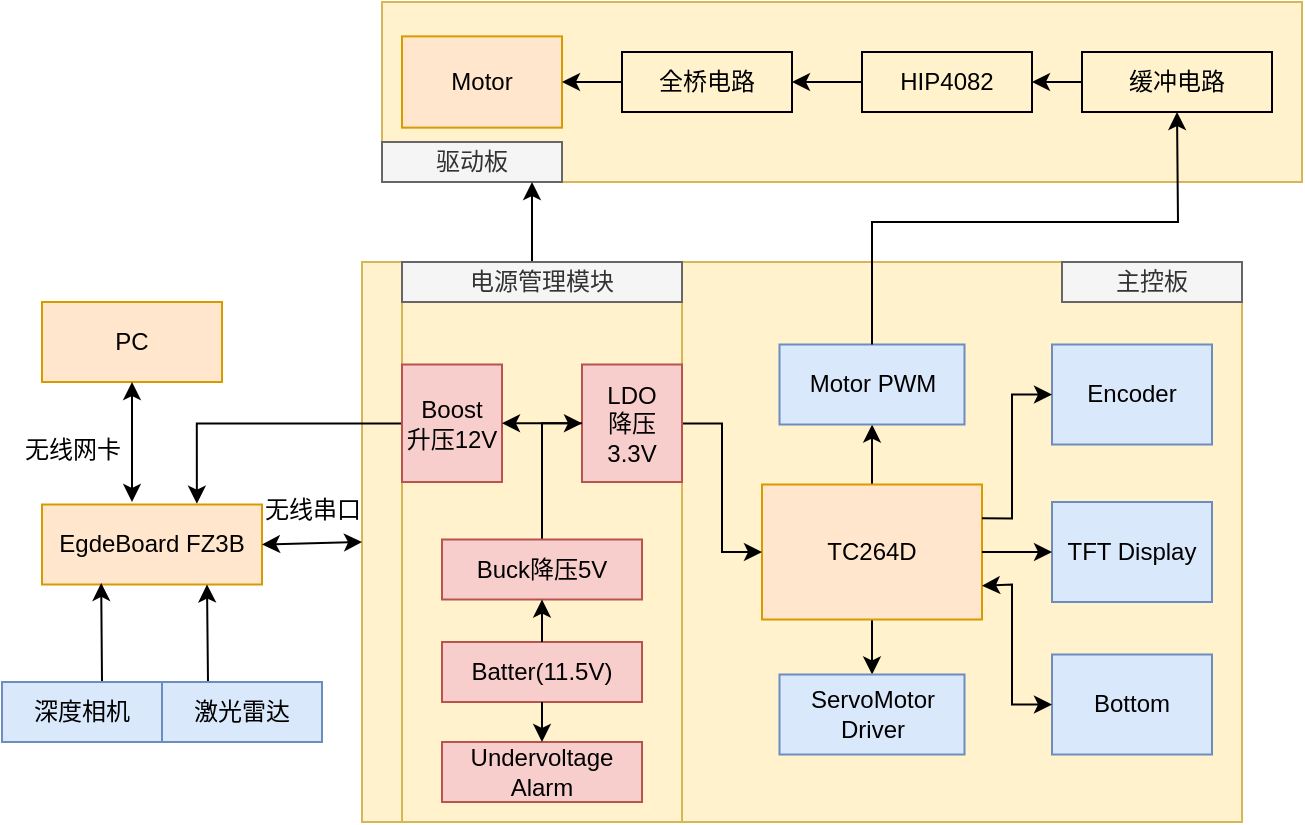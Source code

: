<mxfile version="24.0.2" type="github">
  <diagram name="第 1 页" id="tW3CXmPOTFtlpqPluhd4">
    <mxGraphModel dx="1181" dy="662" grid="1" gridSize="10" guides="1" tooltips="1" connect="1" arrows="1" fold="1" page="1" pageScale="1" pageWidth="827" pageHeight="1169" math="0" shadow="0">
      <root>
        <mxCell id="0" />
        <mxCell id="1" parent="0" />
        <mxCell id="CNmatFPKbzWSkCiTwap3-4" value="" style="rounded=0;whiteSpace=wrap;html=1;fillColor=#fff2cc;strokeColor=#d6b656;" parent="1" vertex="1">
          <mxGeometry x="210" y="380" width="440" height="280" as="geometry" />
        </mxCell>
        <mxCell id="CNmatFPKbzWSkCiTwap3-1" value="" style="rounded=0;whiteSpace=wrap;html=1;glass=0;fillColor=#fff2cc;strokeColor=#d6b656;" parent="1" vertex="1">
          <mxGeometry x="220" y="250" width="460" height="90" as="geometry" />
        </mxCell>
        <mxCell id="CNmatFPKbzWSkCiTwap3-3" value="驱动板" style="rounded=0;whiteSpace=wrap;html=1;fillColor=#f5f5f5;strokeColor=#666666;fontColor=#333333;" parent="1" vertex="1">
          <mxGeometry x="220" y="320" width="90" height="20" as="geometry" />
        </mxCell>
        <mxCell id="CNmatFPKbzWSkCiTwap3-35" value="" style="rounded=0;whiteSpace=wrap;html=1;fillColor=#fff2cc;strokeColor=#d6b656;" parent="1" vertex="1">
          <mxGeometry x="230" y="380" width="140" height="280" as="geometry" />
        </mxCell>
        <mxCell id="CNmatFPKbzWSkCiTwap3-14" value="" style="edgeStyle=orthogonalEdgeStyle;rounded=0;orthogonalLoop=1;jettySize=auto;html=1;" parent="1" source="CNmatFPKbzWSkCiTwap3-5" target="CNmatFPKbzWSkCiTwap3-9" edge="1">
          <mxGeometry relative="1" as="geometry" />
        </mxCell>
        <mxCell id="CNmatFPKbzWSkCiTwap3-16" value="" style="edgeStyle=orthogonalEdgeStyle;rounded=0;orthogonalLoop=1;jettySize=auto;html=1;" parent="1" source="CNmatFPKbzWSkCiTwap3-5" target="CNmatFPKbzWSkCiTwap3-10" edge="1">
          <mxGeometry relative="1" as="geometry" />
        </mxCell>
        <mxCell id="CNmatFPKbzWSkCiTwap3-5" value="TC264D" style="rounded=0;whiteSpace=wrap;html=1;fillColor=#ffe6cc;strokeColor=#d79b00;" parent="1" vertex="1">
          <mxGeometry x="410" y="491.25" width="110" height="67.5" as="geometry" />
        </mxCell>
        <mxCell id="CNmatFPKbzWSkCiTwap3-6" value="TFT Display" style="rounded=0;whiteSpace=wrap;html=1;fillColor=#dae8fc;strokeColor=#6c8ebf;" parent="1" vertex="1">
          <mxGeometry x="555" y="500" width="80" height="50" as="geometry" />
        </mxCell>
        <mxCell id="CNmatFPKbzWSkCiTwap3-7" value="Bottom" style="rounded=0;whiteSpace=wrap;html=1;fillColor=#dae8fc;strokeColor=#6c8ebf;" parent="1" vertex="1">
          <mxGeometry x="555" y="576.25" width="80" height="50" as="geometry" />
        </mxCell>
        <mxCell id="CNmatFPKbzWSkCiTwap3-8" value="Encoder" style="rounded=0;whiteSpace=wrap;html=1;fillColor=#dae8fc;strokeColor=#6c8ebf;" parent="1" vertex="1">
          <mxGeometry x="555" y="421.25" width="80" height="50" as="geometry" />
        </mxCell>
        <mxCell id="CNmatFPKbzWSkCiTwap3-9" value="Motor PWM" style="rounded=0;whiteSpace=wrap;html=1;fillColor=#dae8fc;strokeColor=#6c8ebf;" parent="1" vertex="1">
          <mxGeometry x="418.75" y="421.25" width="92.5" height="40" as="geometry" />
        </mxCell>
        <mxCell id="CNmatFPKbzWSkCiTwap3-10" value="ServoMotor&lt;br style=&quot;border-color: var(--border-color);&quot;&gt;Driver" style="rounded=0;whiteSpace=wrap;html=1;fillColor=#dae8fc;strokeColor=#6c8ebf;" parent="1" vertex="1">
          <mxGeometry x="418.75" y="586.25" width="92.5" height="40" as="geometry" />
        </mxCell>
        <mxCell id="CNmatFPKbzWSkCiTwap3-17" value="" style="endArrow=classic;html=1;rounded=0;exitX=1;exitY=0.5;exitDx=0;exitDy=0;entryX=0;entryY=0.5;entryDx=0;entryDy=0;" parent="1" source="CNmatFPKbzWSkCiTwap3-5" target="CNmatFPKbzWSkCiTwap3-6" edge="1">
          <mxGeometry width="50" height="50" relative="1" as="geometry">
            <mxPoint x="195" y="671.25" as="sourcePoint" />
            <mxPoint x="245" y="621.25" as="targetPoint" />
          </mxGeometry>
        </mxCell>
        <mxCell id="CNmatFPKbzWSkCiTwap3-18" value="" style="endArrow=classic;html=1;rounded=0;exitX=1;exitY=0.25;exitDx=0;exitDy=0;entryX=0;entryY=0.5;entryDx=0;entryDy=0;" parent="1" source="CNmatFPKbzWSkCiTwap3-5" target="CNmatFPKbzWSkCiTwap3-8" edge="1">
          <mxGeometry width="50" height="50" relative="1" as="geometry">
            <mxPoint x="195" y="671.25" as="sourcePoint" />
            <mxPoint x="245" y="621.25" as="targetPoint" />
            <Array as="points">
              <mxPoint x="535" y="508.25" />
              <mxPoint x="535" y="446.25" />
            </Array>
          </mxGeometry>
        </mxCell>
        <mxCell id="CNmatFPKbzWSkCiTwap3-22" value="" style="endArrow=classic;startArrow=classic;html=1;rounded=0;entryX=0;entryY=0.5;entryDx=0;entryDy=0;exitX=1;exitY=0.75;exitDx=0;exitDy=0;" parent="1" source="CNmatFPKbzWSkCiTwap3-5" target="CNmatFPKbzWSkCiTwap3-7" edge="1">
          <mxGeometry width="50" height="50" relative="1" as="geometry">
            <mxPoint x="195" y="671.25" as="sourcePoint" />
            <mxPoint x="245" y="621.25" as="targetPoint" />
            <Array as="points">
              <mxPoint x="535" y="541.25" />
              <mxPoint x="535" y="601.25" />
            </Array>
          </mxGeometry>
        </mxCell>
        <mxCell id="CNmatFPKbzWSkCiTwap3-23" value="Undervoltage Alarm" style="rounded=0;whiteSpace=wrap;html=1;fillColor=#f8cecc;strokeColor=#b85450;" parent="1" vertex="1">
          <mxGeometry x="250" y="620" width="100" height="30" as="geometry" />
        </mxCell>
        <mxCell id="CNmatFPKbzWSkCiTwap3-25" value="Batter(11.5V)" style="rounded=0;whiteSpace=wrap;html=1;fillColor=#f8cecc;strokeColor=#b85450;" parent="1" vertex="1">
          <mxGeometry x="250" y="570" width="100" height="30" as="geometry" />
        </mxCell>
        <mxCell id="CNmatFPKbzWSkCiTwap3-42" value="" style="edgeStyle=orthogonalEdgeStyle;rounded=0;orthogonalLoop=1;jettySize=auto;html=1;entryX=0.5;entryY=1;entryDx=0;entryDy=0;" parent="1" source="CNmatFPKbzWSkCiTwap3-26" target="CNmatFPKbzWSkCiTwap3-27" edge="1">
          <mxGeometry relative="1" as="geometry">
            <Array as="points">
              <mxPoint x="300" y="461" />
            </Array>
          </mxGeometry>
        </mxCell>
        <mxCell id="CNmatFPKbzWSkCiTwap3-26" value="Buck降压5V" style="rounded=0;whiteSpace=wrap;html=1;fillColor=#f8cecc;strokeColor=#b85450;" parent="1" vertex="1">
          <mxGeometry x="250" y="518.75" width="100" height="30" as="geometry" />
        </mxCell>
        <mxCell id="CNmatFPKbzWSkCiTwap3-28" value="" style="edgeStyle=orthogonalEdgeStyle;rounded=0;orthogonalLoop=1;jettySize=auto;html=1;entryX=0;entryY=0.5;entryDx=0;entryDy=0;" parent="1" source="CNmatFPKbzWSkCiTwap3-27" target="CNmatFPKbzWSkCiTwap3-5" edge="1">
          <mxGeometry relative="1" as="geometry" />
        </mxCell>
        <mxCell id="CNmatFPKbzWSkCiTwap3-27" value="LDO&lt;br&gt;降压3.3V" style="rounded=0;whiteSpace=wrap;html=1;direction=south;fillColor=#f8cecc;strokeColor=#b85450;" parent="1" vertex="1">
          <mxGeometry x="320" y="431.25" width="50" height="58.75" as="geometry" />
        </mxCell>
        <mxCell id="CNmatFPKbzWSkCiTwap3-30" value="" style="endArrow=classic;html=1;rounded=0;exitX=0.5;exitY=0;exitDx=0;exitDy=0;entryX=0.5;entryY=1;entryDx=0;entryDy=0;" parent="1" source="CNmatFPKbzWSkCiTwap3-25" target="CNmatFPKbzWSkCiTwap3-26" edge="1">
          <mxGeometry width="50" height="50" relative="1" as="geometry">
            <mxPoint x="220" y="540" as="sourcePoint" />
            <mxPoint x="270" y="490" as="targetPoint" />
          </mxGeometry>
        </mxCell>
        <mxCell id="CNmatFPKbzWSkCiTwap3-33" value="" style="endArrow=classic;html=1;rounded=0;exitX=0.5;exitY=1;exitDx=0;exitDy=0;entryX=0.5;entryY=0;entryDx=0;entryDy=0;" parent="1" target="CNmatFPKbzWSkCiTwap3-23" edge="1">
          <mxGeometry width="50" height="50" relative="1" as="geometry">
            <mxPoint x="300" y="600" as="sourcePoint" />
            <mxPoint x="270" y="490" as="targetPoint" />
          </mxGeometry>
        </mxCell>
        <mxCell id="CNmatFPKbzWSkCiTwap3-34" value="主控板" style="rounded=0;whiteSpace=wrap;html=1;fillColor=#f5f5f5;fontColor=#333333;strokeColor=#666666;" parent="1" vertex="1">
          <mxGeometry x="560" y="380" width="90" height="20" as="geometry" />
        </mxCell>
        <mxCell id="CNmatFPKbzWSkCiTwap3-40" value="" style="edgeStyle=orthogonalEdgeStyle;rounded=0;orthogonalLoop=1;jettySize=auto;html=1;" parent="1" source="CNmatFPKbzWSkCiTwap3-38" target="CNmatFPKbzWSkCiTwap3-3" edge="1">
          <mxGeometry relative="1" as="geometry">
            <Array as="points">
              <mxPoint x="295" y="350" />
              <mxPoint x="295" y="350" />
            </Array>
          </mxGeometry>
        </mxCell>
        <mxCell id="CNmatFPKbzWSkCiTwap3-38" value="电源管理模块" style="rounded=0;whiteSpace=wrap;html=1;fillColor=#f5f5f5;fontColor=#333333;strokeColor=#666666;" parent="1" vertex="1">
          <mxGeometry x="230" y="380" width="140" height="20" as="geometry" />
        </mxCell>
        <mxCell id="CNmatFPKbzWSkCiTwap3-47" value="" style="edgeStyle=orthogonalEdgeStyle;rounded=0;orthogonalLoop=1;jettySize=auto;html=1;entryX=0.704;entryY=-0.01;entryDx=0;entryDy=0;entryPerimeter=0;" parent="1" source="CNmatFPKbzWSkCiTwap3-43" target="CNmatFPKbzWSkCiTwap3-46" edge="1">
          <mxGeometry relative="1" as="geometry" />
        </mxCell>
        <mxCell id="CNmatFPKbzWSkCiTwap3-43" value="Boost&lt;br&gt;升压12V" style="rounded=0;whiteSpace=wrap;html=1;direction=south;fillColor=#f8cecc;strokeColor=#b85450;" parent="1" vertex="1">
          <mxGeometry x="230" y="431.25" width="50" height="58.75" as="geometry" />
        </mxCell>
        <mxCell id="CNmatFPKbzWSkCiTwap3-45" value="" style="endArrow=classic;html=1;rounded=0;" parent="1" edge="1">
          <mxGeometry width="50" height="50" relative="1" as="geometry">
            <mxPoint x="320" y="460.57" as="sourcePoint" />
            <mxPoint x="280" y="460.57" as="targetPoint" />
          </mxGeometry>
        </mxCell>
        <mxCell id="CNmatFPKbzWSkCiTwap3-46" value="EgdeBoard FZ3B" style="whiteSpace=wrap;html=1;rounded=0;fillColor=#ffe6cc;strokeColor=#d79b00;" parent="1" vertex="1">
          <mxGeometry x="50" y="501.25" width="110" height="40" as="geometry" />
        </mxCell>
        <mxCell id="CNmatFPKbzWSkCiTwap3-49" value="" style="endArrow=classic;startArrow=classic;html=1;rounded=0;exitX=0;exitY=0.5;exitDx=0;exitDy=0;entryX=1;entryY=0.5;entryDx=0;entryDy=0;" parent="1" source="CNmatFPKbzWSkCiTwap3-4" target="CNmatFPKbzWSkCiTwap3-46" edge="1">
          <mxGeometry width="50" height="50" relative="1" as="geometry">
            <mxPoint x="490" y="560" as="sourcePoint" />
            <mxPoint x="540" y="510" as="targetPoint" />
          </mxGeometry>
        </mxCell>
        <mxCell id="CNmatFPKbzWSkCiTwap3-50" value="无线串口" style="text;html=1;align=center;verticalAlign=middle;resizable=0;points=[];autosize=1;strokeColor=none;fillColor=none;" parent="1" vertex="1">
          <mxGeometry x="150" y="488.75" width="70" height="30" as="geometry" />
        </mxCell>
        <mxCell id="CNmatFPKbzWSkCiTwap3-51" value="PC" style="whiteSpace=wrap;html=1;rounded=0;fillColor=#ffe6cc;strokeColor=#d79b00;direction=west;" parent="1" vertex="1">
          <mxGeometry x="50" y="400" width="90" height="40" as="geometry" />
        </mxCell>
        <mxCell id="CNmatFPKbzWSkCiTwap3-53" value="" style="endArrow=classic;startArrow=classic;html=1;rounded=0;entryX=0.5;entryY=0;entryDx=0;entryDy=0;" parent="1" target="CNmatFPKbzWSkCiTwap3-51" edge="1">
          <mxGeometry width="50" height="50" relative="1" as="geometry">
            <mxPoint x="95" y="500" as="sourcePoint" />
            <mxPoint x="565" y="471.25" as="targetPoint" />
          </mxGeometry>
        </mxCell>
        <mxCell id="CNmatFPKbzWSkCiTwap3-54" value="无线网卡" style="text;html=1;align=center;verticalAlign=middle;resizable=0;points=[];autosize=1;strokeColor=none;fillColor=none;" parent="1" vertex="1">
          <mxGeometry x="30" y="458.75" width="70" height="30" as="geometry" />
        </mxCell>
        <mxCell id="CNmatFPKbzWSkCiTwap3-63" value="" style="edgeStyle=orthogonalEdgeStyle;rounded=0;orthogonalLoop=1;jettySize=auto;html=1;" parent="1" source="CNmatFPKbzWSkCiTwap3-59" target="CNmatFPKbzWSkCiTwap3-60" edge="1">
          <mxGeometry relative="1" as="geometry" />
        </mxCell>
        <mxCell id="CNmatFPKbzWSkCiTwap3-59" value="缓冲电路" style="rounded=0;whiteSpace=wrap;html=1;fillColor=none;" parent="1" vertex="1">
          <mxGeometry x="570" y="275" width="95" height="30" as="geometry" />
        </mxCell>
        <mxCell id="CNmatFPKbzWSkCiTwap3-70" value="" style="edgeStyle=orthogonalEdgeStyle;rounded=0;orthogonalLoop=1;jettySize=auto;html=1;" parent="1" source="CNmatFPKbzWSkCiTwap3-60" target="CNmatFPKbzWSkCiTwap3-68" edge="1">
          <mxGeometry relative="1" as="geometry" />
        </mxCell>
        <mxCell id="CNmatFPKbzWSkCiTwap3-60" value="HIP4082" style="rounded=0;whiteSpace=wrap;html=1;direction=west;fillColor=none;" parent="1" vertex="1">
          <mxGeometry x="460" y="275" width="85" height="30" as="geometry" />
        </mxCell>
        <mxCell id="CNmatFPKbzWSkCiTwap3-65" value="" style="endArrow=classic;html=1;rounded=0;exitX=0.5;exitY=0;exitDx=0;exitDy=0;entryX=0.5;entryY=1;entryDx=0;entryDy=0;" parent="1" source="CNmatFPKbzWSkCiTwap3-9" target="CNmatFPKbzWSkCiTwap3-59" edge="1">
          <mxGeometry width="50" height="50" relative="1" as="geometry">
            <mxPoint x="550" y="590" as="sourcePoint" />
            <mxPoint x="600" y="540" as="targetPoint" />
            <Array as="points">
              <mxPoint x="465" y="360" />
              <mxPoint x="618" y="360" />
            </Array>
          </mxGeometry>
        </mxCell>
        <mxCell id="CNmatFPKbzWSkCiTwap3-66" value="Motor" style="whiteSpace=wrap;html=1;rounded=0;direction=west;fillColor=#ffe6cc;strokeColor=#d79b00;" parent="1" vertex="1">
          <mxGeometry x="230" y="267.19" width="80" height="45.63" as="geometry" />
        </mxCell>
        <mxCell id="CNmatFPKbzWSkCiTwap3-71" value="" style="edgeStyle=orthogonalEdgeStyle;rounded=0;orthogonalLoop=1;jettySize=auto;html=1;" parent="1" source="CNmatFPKbzWSkCiTwap3-68" target="CNmatFPKbzWSkCiTwap3-66" edge="1">
          <mxGeometry relative="1" as="geometry" />
        </mxCell>
        <mxCell id="CNmatFPKbzWSkCiTwap3-68" value="全桥电路" style="rounded=0;whiteSpace=wrap;html=1;direction=west;fillColor=none;" parent="1" vertex="1">
          <mxGeometry x="340" y="275" width="85" height="30" as="geometry" />
        </mxCell>
        <mxCell id="uDjpolRC2hDYAw5DKu9C-5" value="" style="endArrow=classic;html=1;rounded=0;exitX=0.5;exitY=0;exitDx=0;exitDy=0;entryX=0.75;entryY=1;entryDx=0;entryDy=0;" edge="1" parent="1" source="uDjpolRC2hDYAw5DKu9C-3" target="CNmatFPKbzWSkCiTwap3-46">
          <mxGeometry width="50" height="50" relative="1" as="geometry">
            <mxPoint x="250" y="580" as="sourcePoint" />
            <mxPoint x="300" y="530" as="targetPoint" />
            <Array as="points">
              <mxPoint x="133" y="590" />
            </Array>
          </mxGeometry>
        </mxCell>
        <mxCell id="uDjpolRC2hDYAw5DKu9C-3" value="激光雷达" style="rounded=0;whiteSpace=wrap;html=1;fillColor=#dae8fc;strokeColor=#6c8ebf;" vertex="1" parent="1">
          <mxGeometry x="110" y="590" width="80" height="30" as="geometry" />
        </mxCell>
        <mxCell id="uDjpolRC2hDYAw5DKu9C-7" value="" style="endArrow=classic;html=1;rounded=0;exitX=0.5;exitY=0;exitDx=0;exitDy=0;entryX=0.269;entryY=0.981;entryDx=0;entryDy=0;entryPerimeter=0;" edge="1" parent="1" source="uDjpolRC2hDYAw5DKu9C-1" target="CNmatFPKbzWSkCiTwap3-46">
          <mxGeometry width="50" height="50" relative="1" as="geometry">
            <mxPoint x="180" y="600" as="sourcePoint" />
            <mxPoint x="230" y="550" as="targetPoint" />
            <Array as="points">
              <mxPoint x="80" y="590" />
            </Array>
          </mxGeometry>
        </mxCell>
        <mxCell id="uDjpolRC2hDYAw5DKu9C-1" value="深度相机" style="rounded=0;whiteSpace=wrap;html=1;fillColor=#dae8fc;strokeColor=#6c8ebf;" vertex="1" parent="1">
          <mxGeometry x="30" y="590" width="80" height="30" as="geometry" />
        </mxCell>
      </root>
    </mxGraphModel>
  </diagram>
</mxfile>
